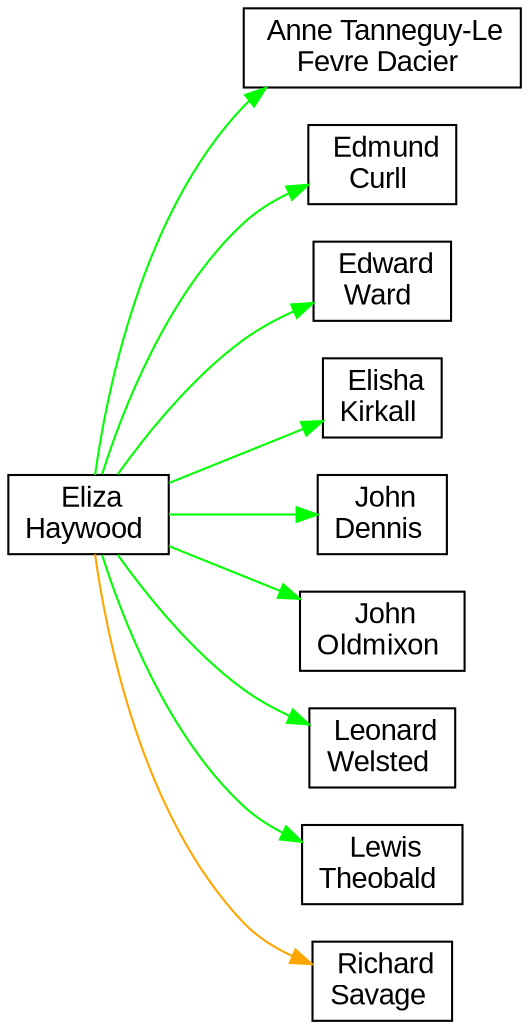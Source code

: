 digraph G {
rankdir=LR
node [shape=rect overlap=false fontname=arial]
ANNE_TANNEGUYLE_FEVRE_DACIER [label=< Anne Tanneguy-Le<br/>Fevre Dacier >]
EDMUND_CURLL [label=< Edmund<br/>Curll >]
EDWARD_WARD [label=< Edward<br/>Ward >]
ELISHA_KIRKALL [label=< Elisha<br/>Kirkall >]
ELIZA_HAYWOOD [label=< Eliza<br/>Haywood >]
JOHN_DENNIS [label=< John<br/>Dennis >]
JOHN_OLDMIXON [label=< John<br/>Oldmixon >]
LEONARD_WELSTED [label=< Leonard<br/>Welsted >]
LEWIS_THEOBALD [label=< Lewis<br/>Theobald >]
RICHARD_SAVAGE [label=< Richard<br/>Savage >]
ELIZA_HAYWOOD -> ANNE_TANNEGUYLE_FEVRE_DACIER [color=green weight=1]
ELIZA_HAYWOOD -> EDMUND_CURLL [color=green weight=1]
ELIZA_HAYWOOD -> EDWARD_WARD [color=green weight=1]
ELIZA_HAYWOOD -> ELISHA_KIRKALL [color=green weight=1]
ELIZA_HAYWOOD -> JOHN_DENNIS [color=green weight=1]
ELIZA_HAYWOOD -> JOHN_OLDMIXON [color=green weight=1]
ELIZA_HAYWOOD -> LEONARD_WELSTED [color=green weight=1]
ELIZA_HAYWOOD -> LEWIS_THEOBALD [color=green weight=1]
ELIZA_HAYWOOD -> RICHARD_SAVAGE [color=orange weight=1]
}